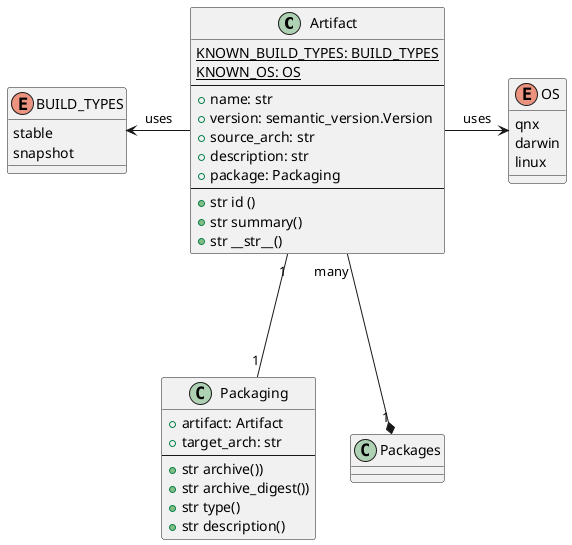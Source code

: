 @startuml

class Artifact {
  {static} KNOWN_BUILD_TYPES: BUILD_TYPES
  {static} KNOWN_OS: OS
  --
  +name: str
  +version: semantic_version.Version
  +source_arch: str
  +description: str
  +package: Packaging
  --
  +str id ()
  +str summary()
  +str __str__()
}

class Packaging {
  +artifact: Artifact
  +target_arch: str
  --
  +str archive())
  +str archive_digest())
  +str type()
  +str description()
}

class Packages{
}

enum BUILD_TYPES{
stable
snapshot
}

enum OS {
  qnx
  darwin
  linux
}

Artifact "1" --- "1" Packaging
Artifact -left-> BUILD_TYPES : uses
Artifact -right-> OS : uses

Artifact "many" ---* "1" Packages

@enduml